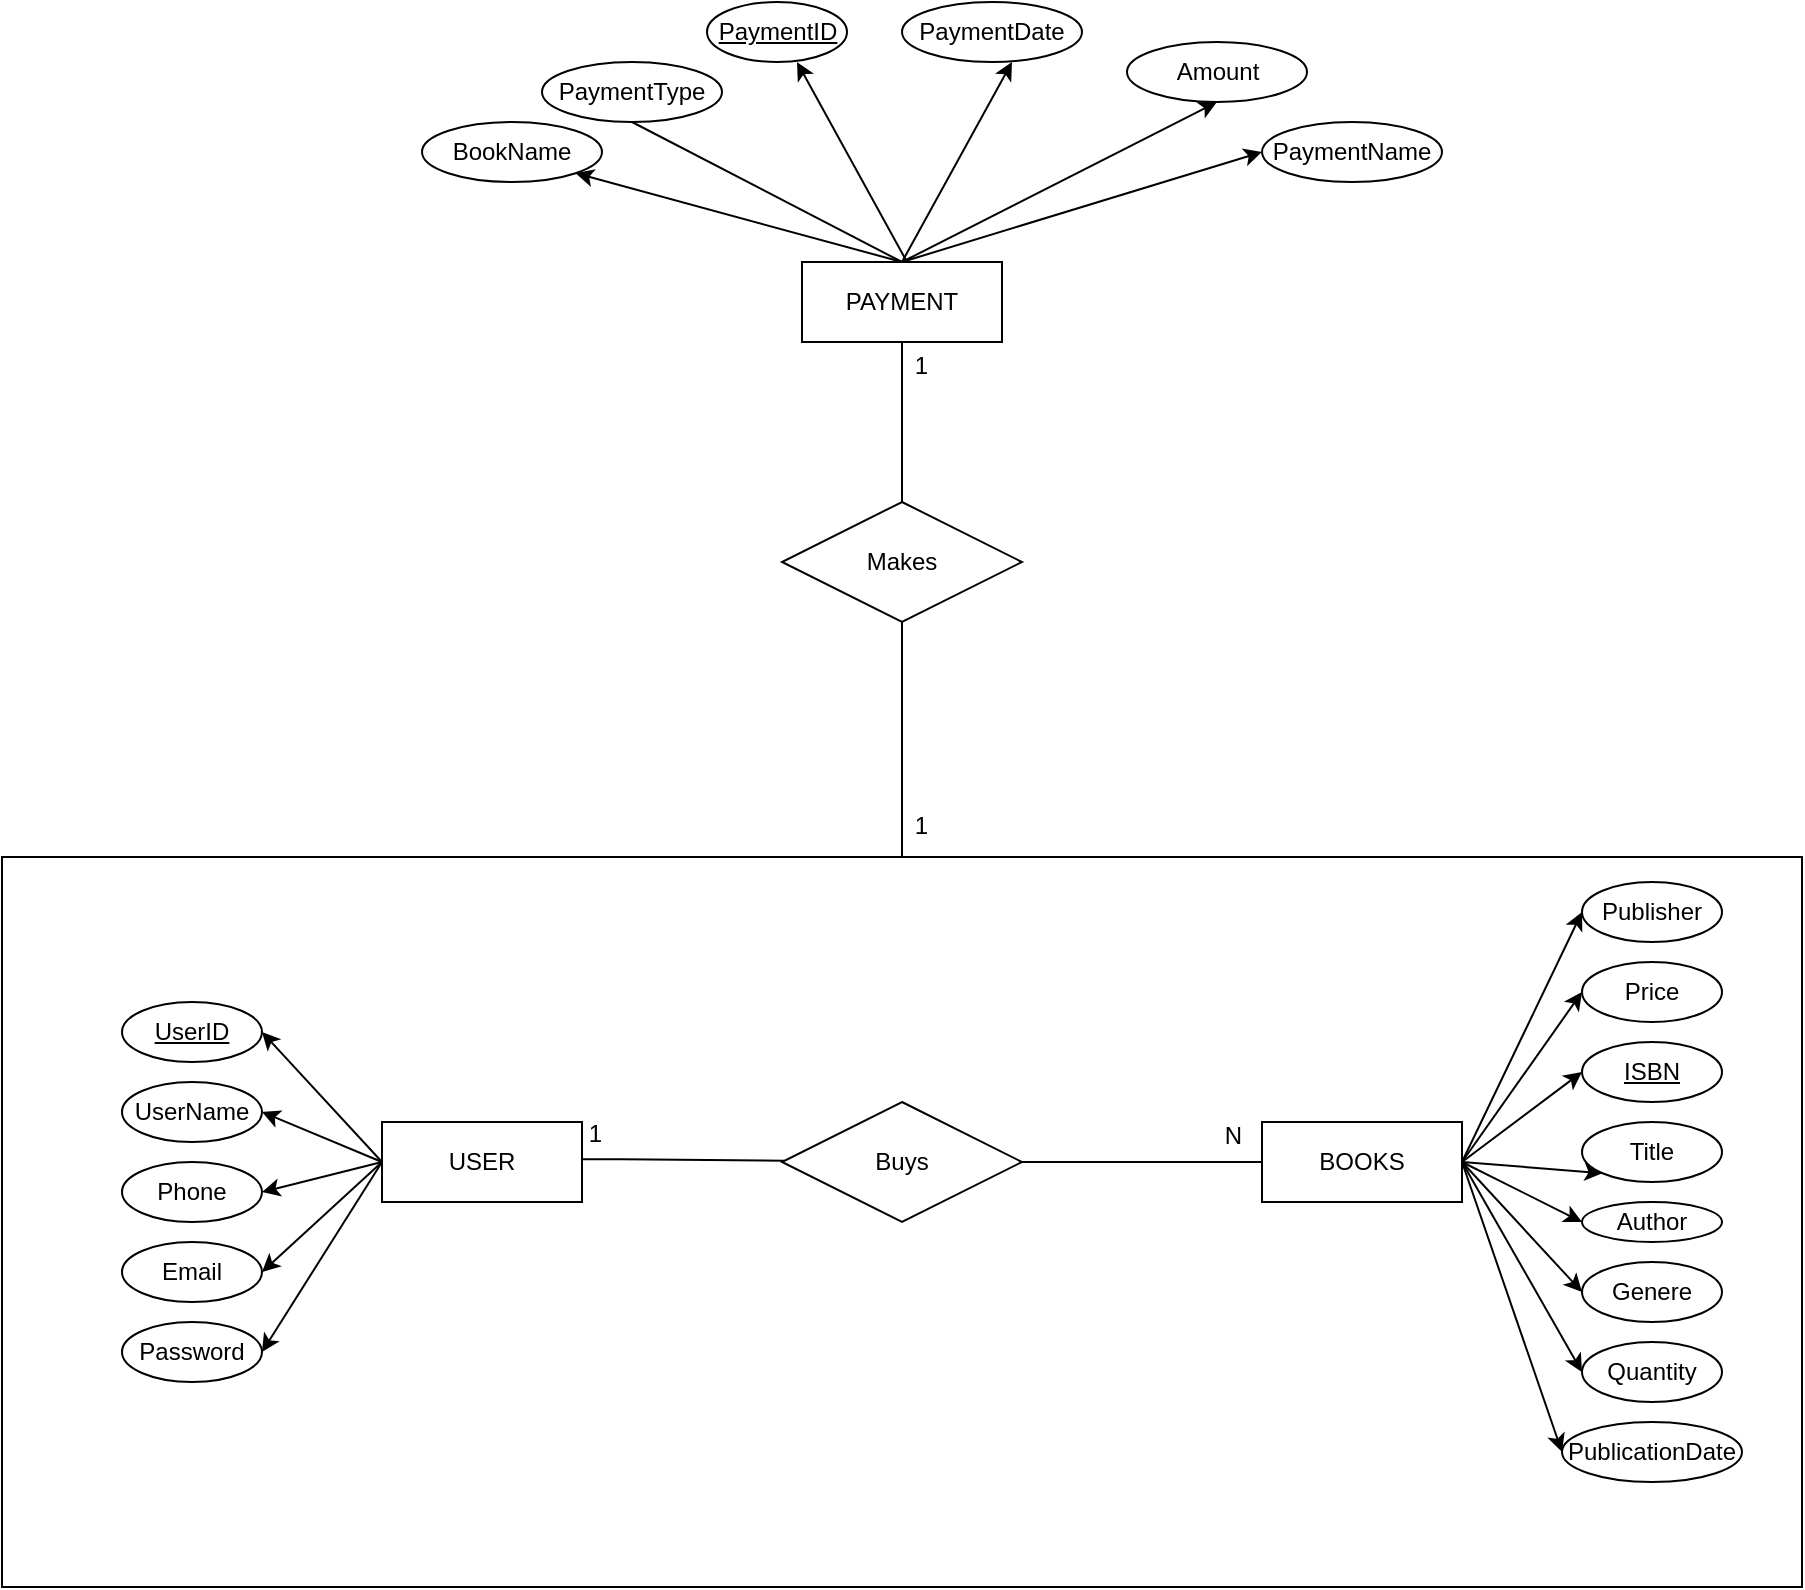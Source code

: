 <mxfile>
    <diagram id="ticpzNult_ryImdvc6Oi" name="Page-1">
        <mxGraphModel dx="2261" dy="1904" grid="1" gridSize="10" guides="1" tooltips="1" connect="1" arrows="1" fold="1" page="1" pageScale="1" pageWidth="850" pageHeight="1100" background="none" math="0" shadow="0">
            <root>
                <mxCell id="0"/>
                <mxCell id="1" parent="0"/>
                <mxCell id="119" style="edgeStyle=none;html=1;exitX=0.5;exitY=0;exitDx=0;exitDy=0;entryX=0.5;entryY=1;entryDx=0;entryDy=0;" parent="1" source="85" edge="1">
                    <mxGeometry relative="1" as="geometry">
                        <mxPoint x="55" y="-10" as="targetPoint"/>
                    </mxGeometry>
                </mxCell>
                <mxCell id="121" style="edgeStyle=none;html=1;exitX=0.5;exitY=0;exitDx=0;exitDy=0;entryX=0.5;entryY=1;entryDx=0;entryDy=0;startArrow=none;" parent="1" source="120" edge="1">
                    <mxGeometry relative="1" as="geometry">
                        <mxPoint x="-142.5" y="10" as="targetPoint"/>
                        <Array as="points"/>
                    </mxGeometry>
                </mxCell>
                <mxCell id="123" style="edgeStyle=none;html=1;exitX=0.5;exitY=0;exitDx=0;exitDy=0;entryX=0.5;entryY=1;entryDx=0;entryDy=0;" parent="1" source="85" target="122" edge="1">
                    <mxGeometry relative="1" as="geometry"/>
                </mxCell>
                <mxCell id="291" style="edgeStyle=none;html=1;exitX=0.5;exitY=0;exitDx=0;exitDy=0;entryX=0;entryY=0.5;entryDx=0;entryDy=0;" edge="1" parent="1" source="85" target="290">
                    <mxGeometry relative="1" as="geometry"/>
                </mxCell>
                <mxCell id="293" style="edgeStyle=none;html=1;exitX=0.5;exitY=0;exitDx=0;exitDy=0;entryX=1;entryY=1;entryDx=0;entryDy=0;" edge="1" parent="1" source="85" target="292">
                    <mxGeometry relative="1" as="geometry"/>
                </mxCell>
                <mxCell id="85" value="PAYMENT" style="whiteSpace=wrap;html=1;align=center;" parent="1" vertex="1">
                    <mxGeometry x="-50" y="90" width="100" height="40" as="geometry"/>
                </mxCell>
                <mxCell id="118" value="PaymentDate" style="ellipse;whiteSpace=wrap;html=1;align=center;" parent="1" vertex="1">
                    <mxGeometry y="-40" width="90" height="30" as="geometry"/>
                </mxCell>
                <mxCell id="122" value="Amount" style="ellipse;whiteSpace=wrap;html=1;align=center;" parent="1" vertex="1">
                    <mxGeometry x="112.5" y="-20" width="90" height="30" as="geometry"/>
                </mxCell>
                <mxCell id="112" value="PaymentID" style="ellipse;whiteSpace=wrap;html=1;align=center;fontStyle=4;" parent="1" vertex="1">
                    <mxGeometry x="-97.5" y="-40" width="70" height="30" as="geometry"/>
                </mxCell>
                <mxCell id="219" value="" style="whiteSpace=wrap;html=1;align=center;" parent="1" vertex="1">
                    <mxGeometry x="-450" y="387.5" width="900" height="365" as="geometry"/>
                </mxCell>
                <mxCell id="220" value="Buys" style="shape=rhombus;perimeter=rhombusPerimeter;whiteSpace=wrap;html=1;align=center;" parent="1" vertex="1">
                    <mxGeometry x="-60" y="510" width="120" height="60" as="geometry"/>
                </mxCell>
                <mxCell id="254" style="edgeStyle=none;html=1;exitX=1;exitY=0.5;exitDx=0;exitDy=0;entryX=0;entryY=0.5;entryDx=0;entryDy=0;" parent="1" source="221" target="236" edge="1">
                    <mxGeometry relative="1" as="geometry"/>
                </mxCell>
                <mxCell id="255" style="edgeStyle=none;html=1;exitX=1;exitY=0.5;exitDx=0;exitDy=0;entryX=0;entryY=0.5;entryDx=0;entryDy=0;" parent="1" source="221" target="234" edge="1">
                    <mxGeometry relative="1" as="geometry"/>
                </mxCell>
                <mxCell id="256" style="edgeStyle=none;html=1;entryX=0;entryY=0.5;entryDx=0;entryDy=0;" parent="1" target="231" edge="1">
                    <mxGeometry relative="1" as="geometry">
                        <mxPoint x="280" y="540" as="sourcePoint"/>
                    </mxGeometry>
                </mxCell>
                <mxCell id="257" style="edgeStyle=none;html=1;entryX=0;entryY=1;entryDx=0;entryDy=0;exitX=1;exitY=0.5;exitDx=0;exitDy=0;" parent="1" source="221" target="230" edge="1">
                    <mxGeometry relative="1" as="geometry">
                        <mxPoint x="280" y="546" as="sourcePoint"/>
                    </mxGeometry>
                </mxCell>
                <mxCell id="258" style="edgeStyle=none;html=1;exitX=1;exitY=0.5;exitDx=0;exitDy=0;entryX=0;entryY=0.5;entryDx=0;entryDy=0;" parent="1" source="221" target="232" edge="1">
                    <mxGeometry relative="1" as="geometry"/>
                </mxCell>
                <mxCell id="259" style="edgeStyle=none;html=1;entryX=0;entryY=0.5;entryDx=0;entryDy=0;" parent="1" target="233" edge="1">
                    <mxGeometry relative="1" as="geometry">
                        <mxPoint x="280" y="540" as="sourcePoint"/>
                    </mxGeometry>
                </mxCell>
                <mxCell id="260" style="edgeStyle=none;html=1;exitX=1;exitY=0.5;exitDx=0;exitDy=0;entryX=0;entryY=0.5;entryDx=0;entryDy=0;" parent="1" source="221" target="235" edge="1">
                    <mxGeometry relative="1" as="geometry"/>
                </mxCell>
                <mxCell id="261" style="edgeStyle=none;html=1;exitX=1;exitY=0.5;exitDx=0;exitDy=0;entryX=0;entryY=0.5;entryDx=0;entryDy=0;" parent="1" source="221" target="237" edge="1">
                    <mxGeometry relative="1" as="geometry"/>
                </mxCell>
                <mxCell id="221" value="BOOKS" style="whiteSpace=wrap;html=1;align=center;" parent="1" vertex="1">
                    <mxGeometry x="180" y="520" width="100" height="40" as="geometry"/>
                </mxCell>
                <mxCell id="230" value="Title" style="ellipse;whiteSpace=wrap;html=1;align=center;" parent="1" vertex="1">
                    <mxGeometry x="340" y="520" width="70" height="30" as="geometry"/>
                </mxCell>
                <mxCell id="231" value="ISBN" style="ellipse;whiteSpace=wrap;html=1;align=center;fontStyle=4;" parent="1" vertex="1">
                    <mxGeometry x="340" y="480" width="70" height="30" as="geometry"/>
                </mxCell>
                <mxCell id="232" value="Author" style="ellipse;whiteSpace=wrap;html=1;align=center;" parent="1" vertex="1">
                    <mxGeometry x="340" y="560" width="70" height="20" as="geometry"/>
                </mxCell>
                <mxCell id="233" value="Genere" style="ellipse;whiteSpace=wrap;html=1;align=center;" parent="1" vertex="1">
                    <mxGeometry x="340" y="590" width="70" height="30" as="geometry"/>
                </mxCell>
                <mxCell id="234" value="Price" style="ellipse;whiteSpace=wrap;html=1;align=center;" parent="1" vertex="1">
                    <mxGeometry x="340" y="440" width="70" height="30" as="geometry"/>
                </mxCell>
                <mxCell id="235" value="Quantity" style="ellipse;whiteSpace=wrap;html=1;align=center;" parent="1" vertex="1">
                    <mxGeometry x="340" y="630" width="70" height="30" as="geometry"/>
                </mxCell>
                <mxCell id="236" value="Publisher" style="ellipse;whiteSpace=wrap;html=1;align=center;" parent="1" vertex="1">
                    <mxGeometry x="340" y="400" width="70" height="30" as="geometry"/>
                </mxCell>
                <mxCell id="237" value="PublicationDate" style="ellipse;whiteSpace=wrap;html=1;align=center;" parent="1" vertex="1">
                    <mxGeometry x="330" y="670" width="90" height="30" as="geometry"/>
                </mxCell>
                <mxCell id="249" style="edgeStyle=none;html=1;entryX=1;entryY=0.5;entryDx=0;entryDy=0;exitX=0;exitY=0.5;exitDx=0;exitDy=0;" parent="1" source="238" target="239" edge="1">
                    <mxGeometry relative="1" as="geometry">
                        <mxPoint x="-260" y="520" as="sourcePoint"/>
                        <Array as="points"/>
                    </mxGeometry>
                </mxCell>
                <mxCell id="250" style="edgeStyle=none;html=1;entryX=1;entryY=0.5;entryDx=0;entryDy=0;exitX=0;exitY=0.5;exitDx=0;exitDy=0;" parent="1" source="238" target="242" edge="1">
                    <mxGeometry relative="1" as="geometry"/>
                </mxCell>
                <mxCell id="251" style="edgeStyle=none;html=1;entryX=1;entryY=0.5;entryDx=0;entryDy=0;exitX=0;exitY=0.5;exitDx=0;exitDy=0;" parent="1" source="238" target="240" edge="1">
                    <mxGeometry relative="1" as="geometry"/>
                </mxCell>
                <mxCell id="252" style="edgeStyle=none;html=1;exitX=0;exitY=0.5;exitDx=0;exitDy=0;entryX=1;entryY=0.5;entryDx=0;entryDy=0;" parent="1" source="238" target="241" edge="1">
                    <mxGeometry relative="1" as="geometry"/>
                </mxCell>
                <mxCell id="289" style="edgeStyle=none;html=1;exitX=0;exitY=0.5;exitDx=0;exitDy=0;entryX=1;entryY=0.5;entryDx=0;entryDy=0;" edge="1" parent="1" source="238" target="287">
                    <mxGeometry relative="1" as="geometry"/>
                </mxCell>
                <mxCell id="238" value="USER" style="whiteSpace=wrap;html=1;align=center;" parent="1" vertex="1">
                    <mxGeometry x="-260" y="520" width="100" height="40" as="geometry"/>
                </mxCell>
                <mxCell id="239" value="UserID" style="ellipse;whiteSpace=wrap;html=1;align=center;fontStyle=4;" parent="1" vertex="1">
                    <mxGeometry x="-390" y="460" width="70" height="30" as="geometry"/>
                </mxCell>
                <mxCell id="240" value="UserName" style="ellipse;whiteSpace=wrap;html=1;align=center;" parent="1" vertex="1">
                    <mxGeometry x="-390" y="500" width="70" height="30" as="geometry"/>
                </mxCell>
                <mxCell id="241" value="Phone" style="ellipse;whiteSpace=wrap;html=1;align=center;" parent="1" vertex="1">
                    <mxGeometry x="-390" y="540" width="70" height="30" as="geometry"/>
                </mxCell>
                <mxCell id="242" value="Email" style="ellipse;whiteSpace=wrap;html=1;align=center;" parent="1" vertex="1">
                    <mxGeometry x="-390" y="580" width="70" height="30" as="geometry"/>
                </mxCell>
                <mxCell id="243" value="" style="endArrow=none;html=1;rounded=0;entryX=1;entryY=0.5;entryDx=0;entryDy=0;startArrow=none;" parent="1" source="220" edge="1">
                    <mxGeometry relative="1" as="geometry">
                        <mxPoint x="-120" y="538.57" as="sourcePoint"/>
                        <mxPoint x="-160" y="538.57" as="targetPoint"/>
                        <Array as="points">
                            <mxPoint x="-140" y="538.57"/>
                        </Array>
                    </mxGeometry>
                </mxCell>
                <mxCell id="244" value="1" style="resizable=0;html=1;align=right;verticalAlign=bottom;direction=west;" parent="243" connectable="0" vertex="1">
                    <mxGeometry x="1" relative="1" as="geometry">
                        <mxPoint x="10" y="-4" as="offset"/>
                    </mxGeometry>
                </mxCell>
                <mxCell id="248" style="edgeStyle=none;html=1;entryX=0.5;entryY=1;entryDx=0;entryDy=0;" parent="1" edge="1">
                    <mxGeometry relative="1" as="geometry">
                        <mxPoint x="2.5" y="90" as="sourcePoint"/>
                        <mxPoint x="-52.5" y="-10" as="targetPoint"/>
                    </mxGeometry>
                </mxCell>
                <mxCell id="266" value="Makes" style="shape=rhombus;perimeter=rhombusPerimeter;whiteSpace=wrap;html=1;align=center;" parent="1" vertex="1">
                    <mxGeometry x="-60" y="210" width="120" height="60" as="geometry"/>
                </mxCell>
                <mxCell id="270" value="" style="endArrow=none;html=1;rounded=0;" parent="1" edge="1">
                    <mxGeometry relative="1" as="geometry">
                        <mxPoint x="60" y="540" as="sourcePoint"/>
                        <mxPoint x="180" y="540" as="targetPoint"/>
                    </mxGeometry>
                </mxCell>
                <mxCell id="271" value="N" style="resizable=0;html=1;align=right;verticalAlign=bottom;" parent="270" connectable="0" vertex="1">
                    <mxGeometry x="1" relative="1" as="geometry">
                        <mxPoint x="-10" y="-5" as="offset"/>
                    </mxGeometry>
                </mxCell>
                <mxCell id="280" value="" style="endArrow=none;html=1;rounded=0;entryX=0.5;entryY=1;entryDx=0;entryDy=0;exitX=0.5;exitY=0;exitDx=0;exitDy=0;" parent="1" source="266" target="85" edge="1">
                    <mxGeometry relative="1" as="geometry">
                        <mxPoint x="40" y="200" as="sourcePoint"/>
                        <mxPoint x="310" y="100" as="targetPoint"/>
                    </mxGeometry>
                </mxCell>
                <mxCell id="281" value="1" style="resizable=0;html=1;align=right;verticalAlign=bottom;" parent="280" connectable="0" vertex="1">
                    <mxGeometry x="1" relative="1" as="geometry">
                        <mxPoint x="13" y="20" as="offset"/>
                    </mxGeometry>
                </mxCell>
                <mxCell id="282" value="" style="endArrow=none;html=1;rounded=0;exitX=0.5;exitY=1;exitDx=0;exitDy=0;entryX=0.5;entryY=0;entryDx=0;entryDy=0;" parent="1" source="266" target="219" edge="1">
                    <mxGeometry relative="1" as="geometry">
                        <mxPoint x="-40" y="400" as="sourcePoint"/>
                        <mxPoint y="380" as="targetPoint"/>
                    </mxGeometry>
                </mxCell>
                <mxCell id="283" value="1" style="resizable=0;html=1;align=right;verticalAlign=bottom;" parent="282" connectable="0" vertex="1">
                    <mxGeometry x="1" relative="1" as="geometry">
                        <mxPoint x="13" y="-7" as="offset"/>
                    </mxGeometry>
                </mxCell>
                <mxCell id="285" value="" style="edgeStyle=none;html=1;exitX=0.5;exitY=0;exitDx=0;exitDy=0;entryX=0.5;entryY=1;entryDx=0;entryDy=0;endArrow=none;" parent="1" source="85" target="120" edge="1">
                    <mxGeometry relative="1" as="geometry">
                        <mxPoint y="90" as="sourcePoint"/>
                        <mxPoint x="-142.5" y="10" as="targetPoint"/>
                        <Array as="points"/>
                    </mxGeometry>
                </mxCell>
                <mxCell id="120" value="PaymentType" style="ellipse;whiteSpace=wrap;html=1;align=center;" parent="1" vertex="1">
                    <mxGeometry x="-180" y="-10" width="90" height="30" as="geometry"/>
                </mxCell>
                <mxCell id="287" value="Password" style="ellipse;whiteSpace=wrap;html=1;align=center;" vertex="1" parent="1">
                    <mxGeometry x="-390" y="620" width="70" height="30" as="geometry"/>
                </mxCell>
                <mxCell id="290" value="PaymentName" style="ellipse;whiteSpace=wrap;html=1;align=center;" vertex="1" parent="1">
                    <mxGeometry x="180" y="20" width="90" height="30" as="geometry"/>
                </mxCell>
                <mxCell id="292" value="BookName" style="ellipse;whiteSpace=wrap;html=1;align=center;" vertex="1" parent="1">
                    <mxGeometry x="-240" y="20" width="90" height="30" as="geometry"/>
                </mxCell>
            </root>
        </mxGraphModel>
    </diagram>
</mxfile>